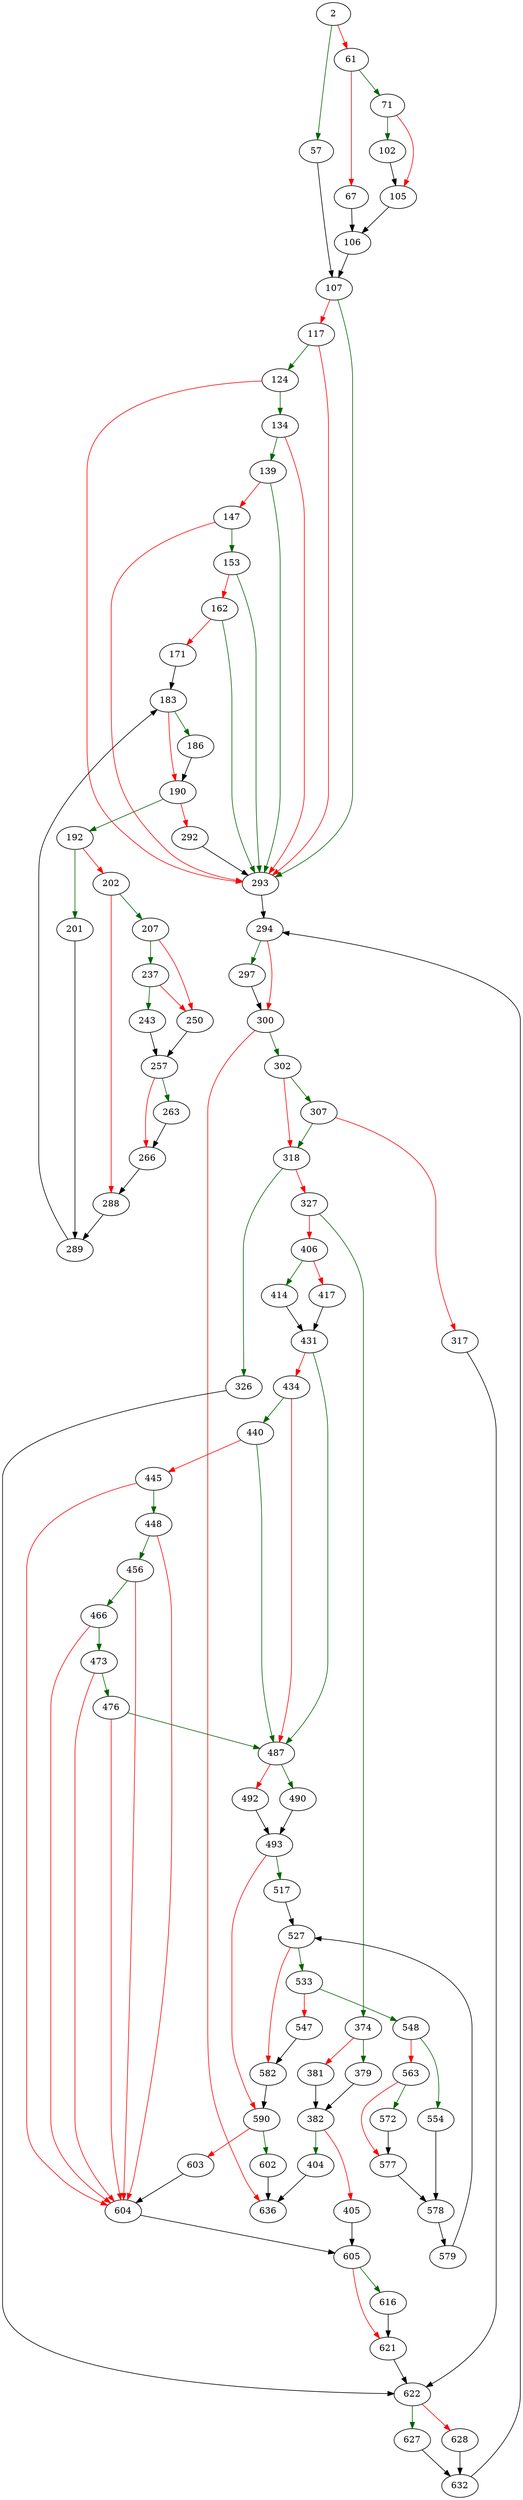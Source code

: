 strict digraph "whereLoopAddBtree" {
	// Node definitions.
	2 [entry=true];
	57;
	61;
	107;
	71;
	67;
	106;
	102;
	105;
	293;
	117;
	124;
	134;
	139;
	147;
	153;
	162;
	171;
	183;
	186;
	190;
	192;
	292;
	201;
	202;
	289;
	207;
	288;
	237;
	250;
	243;
	257;
	263;
	266;
	294;
	297;
	300;
	302;
	636;
	307;
	318;
	317;
	622;
	326;
	327;
	374;
	406;
	379;
	381;
	382;
	404;
	405;
	605;
	414;
	417;
	431;
	487;
	434;
	440;
	445;
	448;
	604;
	456;
	466;
	473;
	476;
	490;
	492;
	493;
	517;
	590;
	527;
	533;
	582;
	548;
	547;
	554;
	563;
	578;
	572;
	577;
	579;
	602;
	603;
	616;
	621;
	627;
	628;
	632;

	// Edge definitions.
	2 -> 57 [
		color=darkgreen
		cond=true
	];
	2 -> 61 [
		color=red
		cond=false
	];
	57 -> 107;
	61 -> 71 [
		color=darkgreen
		cond=true
	];
	61 -> 67 [
		color=red
		cond=false
	];
	107 -> 293 [
		color=darkgreen
		cond=true
	];
	107 -> 117 [
		color=red
		cond=false
	];
	71 -> 102 [
		color=darkgreen
		cond=true
	];
	71 -> 105 [
		color=red
		cond=false
	];
	67 -> 106;
	106 -> 107;
	102 -> 105;
	105 -> 106;
	293 -> 294;
	117 -> 293 [
		color=red
		cond=false
	];
	117 -> 124 [
		color=darkgreen
		cond=true
	];
	124 -> 293 [
		color=red
		cond=false
	];
	124 -> 134 [
		color=darkgreen
		cond=true
	];
	134 -> 293 [
		color=red
		cond=false
	];
	134 -> 139 [
		color=darkgreen
		cond=true
	];
	139 -> 293 [
		color=darkgreen
		cond=true
	];
	139 -> 147 [
		color=red
		cond=false
	];
	147 -> 293 [
		color=red
		cond=false
	];
	147 -> 153 [
		color=darkgreen
		cond=true
	];
	153 -> 293 [
		color=darkgreen
		cond=true
	];
	153 -> 162 [
		color=red
		cond=false
	];
	162 -> 293 [
		color=darkgreen
		cond=true
	];
	162 -> 171 [
		color=red
		cond=false
	];
	171 -> 183;
	183 -> 186 [
		color=darkgreen
		cond=true
	];
	183 -> 190 [
		color=red
		cond=false
	];
	186 -> 190;
	190 -> 192 [
		color=darkgreen
		cond=true
	];
	190 -> 292 [
		color=red
		cond=false
	];
	192 -> 201 [
		color=darkgreen
		cond=true
	];
	192 -> 202 [
		color=red
		cond=false
	];
	292 -> 293;
	201 -> 289;
	202 -> 207 [
		color=darkgreen
		cond=true
	];
	202 -> 288 [
		color=red
		cond=false
	];
	289 -> 183;
	207 -> 237 [
		color=darkgreen
		cond=true
	];
	207 -> 250 [
		color=red
		cond=false
	];
	288 -> 289;
	237 -> 250 [
		color=red
		cond=false
	];
	237 -> 243 [
		color=darkgreen
		cond=true
	];
	250 -> 257;
	243 -> 257;
	257 -> 263 [
		color=darkgreen
		cond=true
	];
	257 -> 266 [
		color=red
		cond=false
	];
	263 -> 266;
	266 -> 288;
	294 -> 297 [
		color=darkgreen
		cond=true
	];
	294 -> 300 [
		color=red
		cond=false
	];
	297 -> 300;
	300 -> 302 [
		color=darkgreen
		cond=true
	];
	300 -> 636 [
		color=red
		cond=false
	];
	302 -> 307 [
		color=darkgreen
		cond=true
	];
	302 -> 318 [
		color=red
		cond=false
	];
	307 -> 318 [
		color=darkgreen
		cond=true
	];
	307 -> 317 [
		color=red
		cond=false
	];
	318 -> 326 [
		color=darkgreen
		cond=true
	];
	318 -> 327 [
		color=red
		cond=false
	];
	317 -> 622;
	622 -> 627 [
		color=darkgreen
		cond=true
	];
	622 -> 628 [
		color=red
		cond=false
	];
	326 -> 622;
	327 -> 374 [
		color=darkgreen
		cond=true
	];
	327 -> 406 [
		color=red
		cond=false
	];
	374 -> 379 [
		color=darkgreen
		cond=true
	];
	374 -> 381 [
		color=red
		cond=false
	];
	406 -> 414 [
		color=darkgreen
		cond=true
	];
	406 -> 417 [
		color=red
		cond=false
	];
	379 -> 382;
	381 -> 382;
	382 -> 404 [
		color=darkgreen
		cond=true
	];
	382 -> 405 [
		color=red
		cond=false
	];
	404 -> 636;
	405 -> 605;
	605 -> 616 [
		color=darkgreen
		cond=true
	];
	605 -> 621 [
		color=red
		cond=false
	];
	414 -> 431;
	417 -> 431;
	431 -> 487 [
		color=darkgreen
		cond=true
	];
	431 -> 434 [
		color=red
		cond=false
	];
	487 -> 490 [
		color=darkgreen
		cond=true
	];
	487 -> 492 [
		color=red
		cond=false
	];
	434 -> 487 [
		color=red
		cond=false
	];
	434 -> 440 [
		color=darkgreen
		cond=true
	];
	440 -> 487 [
		color=darkgreen
		cond=true
	];
	440 -> 445 [
		color=red
		cond=false
	];
	445 -> 448 [
		color=darkgreen
		cond=true
	];
	445 -> 604 [
		color=red
		cond=false
	];
	448 -> 604 [
		color=red
		cond=false
	];
	448 -> 456 [
		color=darkgreen
		cond=true
	];
	604 -> 605;
	456 -> 604 [
		color=red
		cond=false
	];
	456 -> 466 [
		color=darkgreen
		cond=true
	];
	466 -> 604 [
		color=red
		cond=false
	];
	466 -> 473 [
		color=darkgreen
		cond=true
	];
	473 -> 604 [
		color=red
		cond=false
	];
	473 -> 476 [
		color=darkgreen
		cond=true
	];
	476 -> 487 [
		color=darkgreen
		cond=true
	];
	476 -> 604 [
		color=red
		cond=false
	];
	490 -> 493;
	492 -> 493;
	493 -> 517 [
		color=darkgreen
		cond=true
	];
	493 -> 590 [
		color=red
		cond=false
	];
	517 -> 527;
	590 -> 602 [
		color=darkgreen
		cond=true
	];
	590 -> 603 [
		color=red
		cond=false
	];
	527 -> 533 [
		color=darkgreen
		cond=true
	];
	527 -> 582 [
		color=red
		cond=false
	];
	533 -> 548 [
		color=darkgreen
		cond=true
	];
	533 -> 547 [
		color=red
		cond=false
	];
	582 -> 590;
	548 -> 554 [
		color=darkgreen
		cond=true
	];
	548 -> 563 [
		color=red
		cond=false
	];
	547 -> 582;
	554 -> 578;
	563 -> 572 [
		color=darkgreen
		cond=true
	];
	563 -> 577 [
		color=red
		cond=false
	];
	578 -> 579;
	572 -> 577;
	577 -> 578;
	579 -> 527;
	602 -> 636;
	603 -> 604;
	616 -> 621;
	621 -> 622;
	627 -> 632;
	628 -> 632;
	632 -> 294;
}